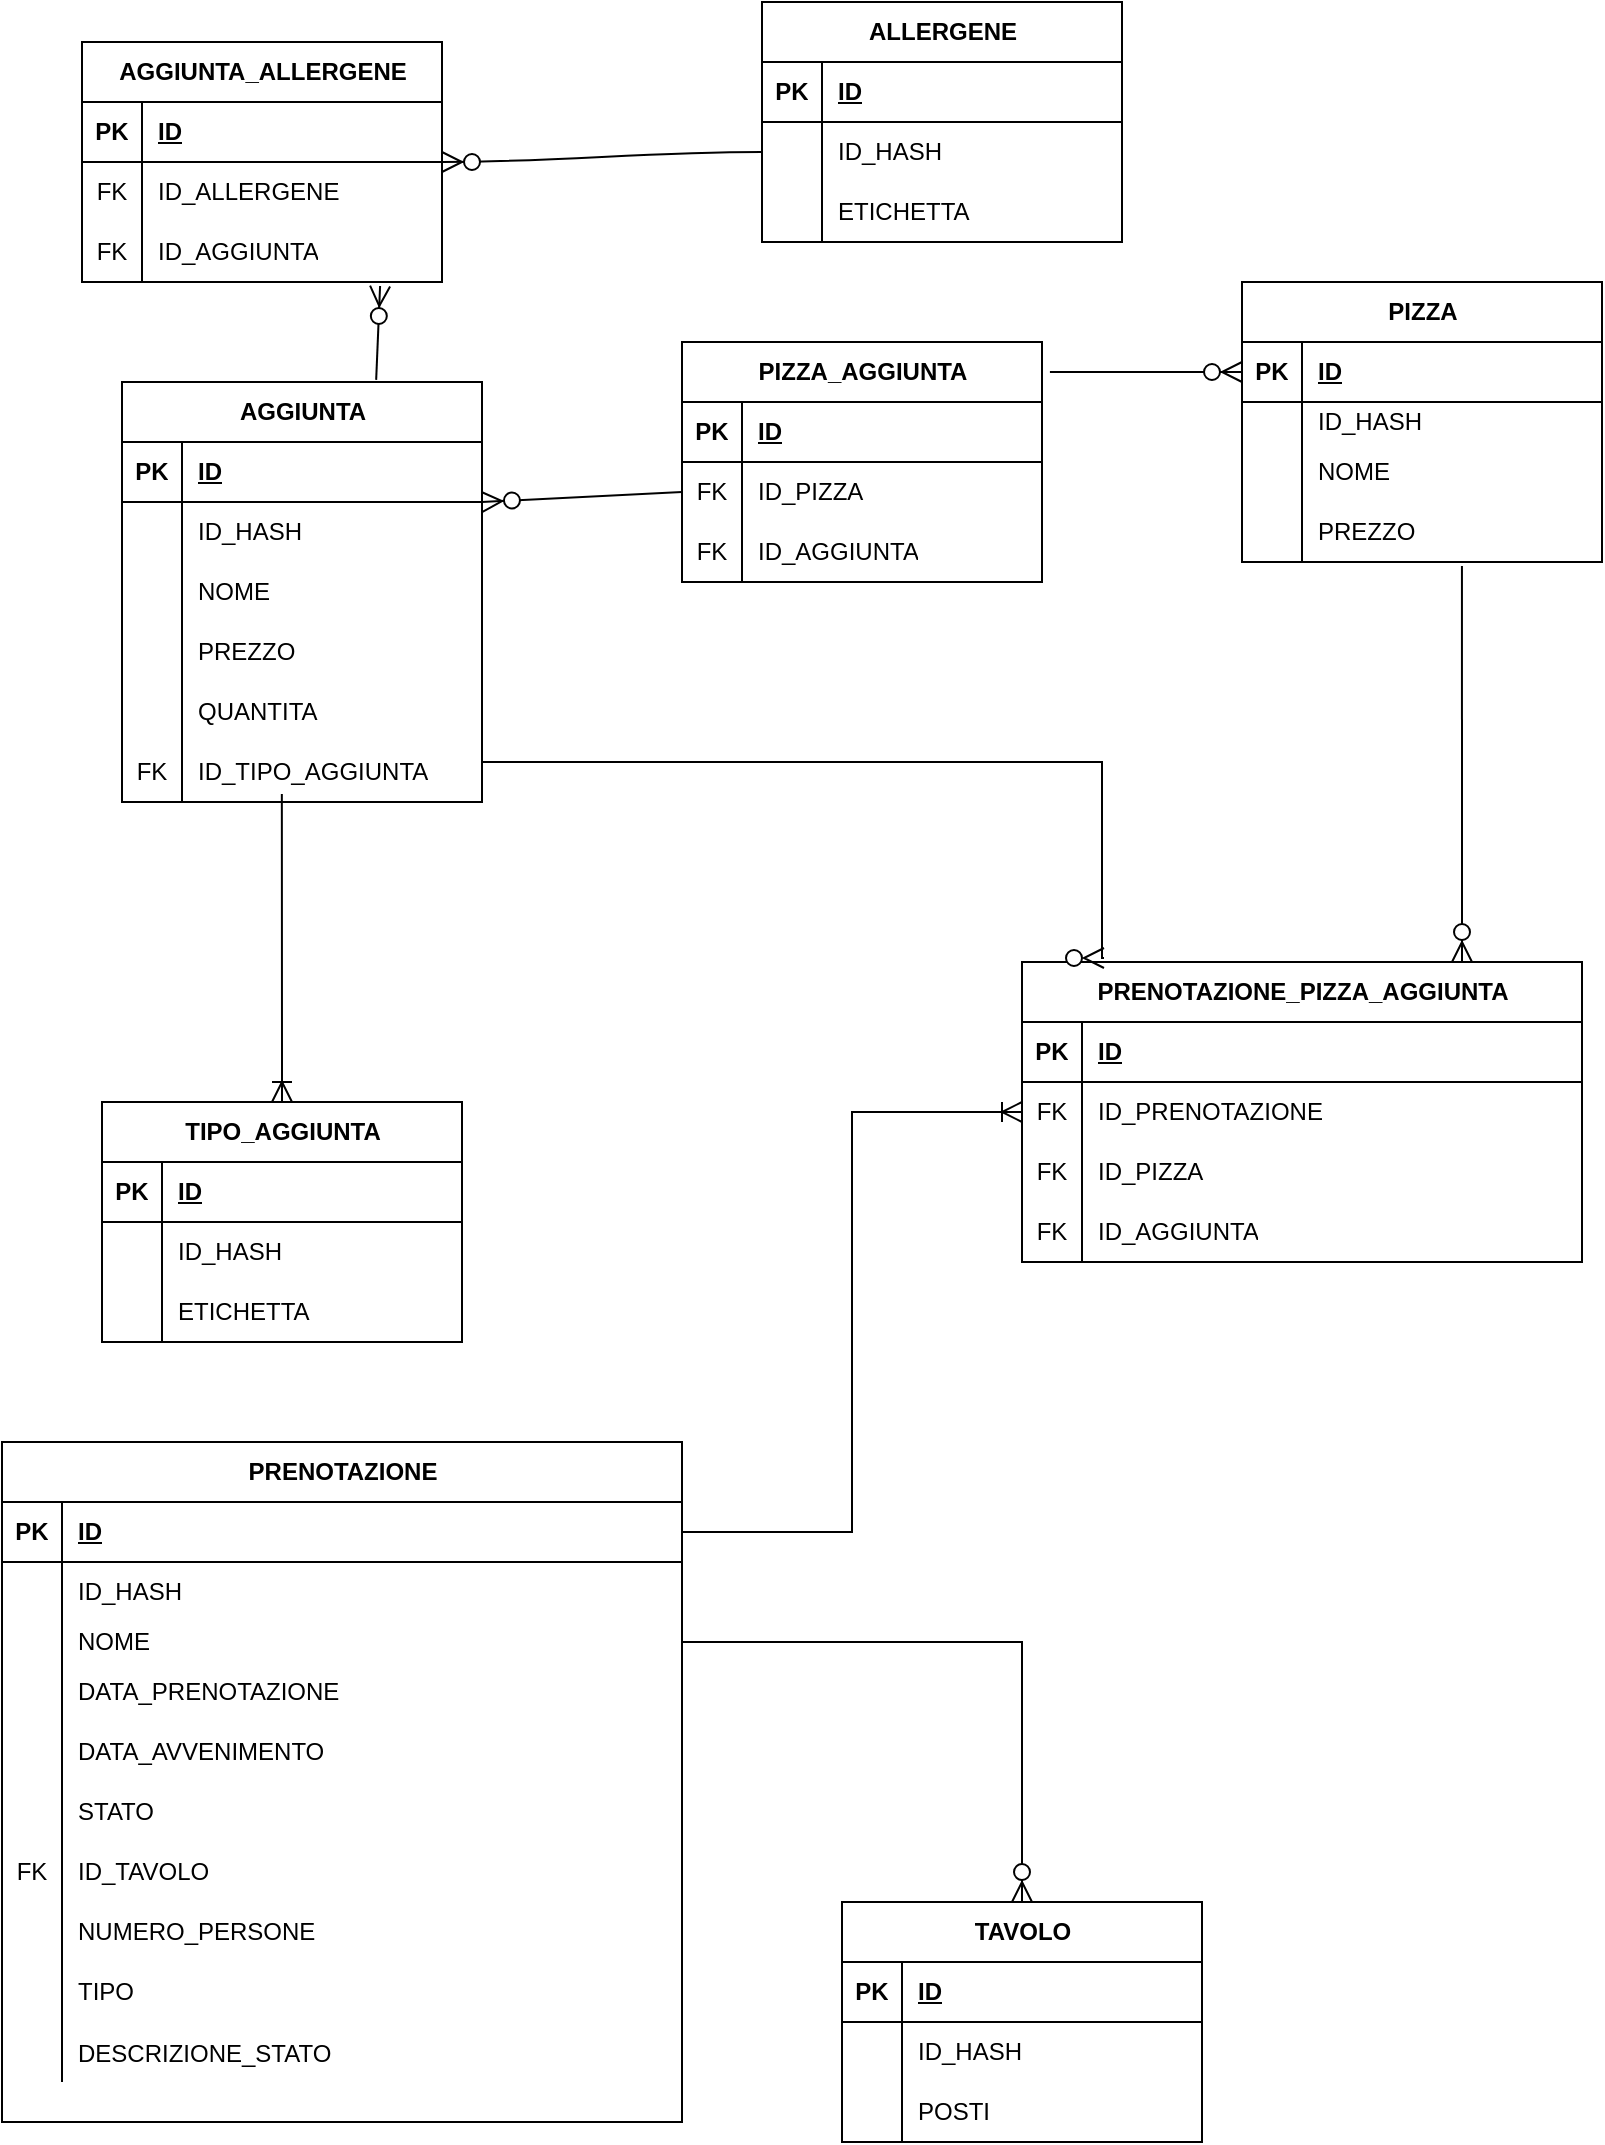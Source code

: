 <mxfile version="24.8.9">
  <diagram name="Pagina-1" id="FSXEmHXMZ9JZwCa65lcI">
    <mxGraphModel dx="1608" dy="840" grid="1" gridSize="10" guides="1" tooltips="1" connect="1" arrows="1" fold="1" page="1" pageScale="1" pageWidth="827" pageHeight="1169" math="0" shadow="0">
      <root>
        <mxCell id="0" />
        <mxCell id="1" parent="0" />
        <mxCell id="aSBSRzEyq3sDeIUxlWTW-115" value="PRENOTAZIONE" style="shape=table;startSize=30;container=1;collapsible=1;childLayout=tableLayout;fixedRows=1;rowLines=0;fontStyle=1;align=center;resizeLast=1;html=1;" vertex="1" parent="1">
          <mxGeometry x="20" y="730" width="340" height="340" as="geometry" />
        </mxCell>
        <mxCell id="aSBSRzEyq3sDeIUxlWTW-116" value="" style="shape=tableRow;horizontal=0;startSize=0;swimlaneHead=0;swimlaneBody=0;fillColor=none;collapsible=0;dropTarget=0;points=[[0,0.5],[1,0.5]];portConstraint=eastwest;top=0;left=0;right=0;bottom=1;" vertex="1" parent="aSBSRzEyq3sDeIUxlWTW-115">
          <mxGeometry y="30" width="340" height="30" as="geometry" />
        </mxCell>
        <mxCell id="aSBSRzEyq3sDeIUxlWTW-117" value="PK" style="shape=partialRectangle;connectable=0;fillColor=none;top=0;left=0;bottom=0;right=0;fontStyle=1;overflow=hidden;whiteSpace=wrap;html=1;" vertex="1" parent="aSBSRzEyq3sDeIUxlWTW-116">
          <mxGeometry width="30" height="30" as="geometry">
            <mxRectangle width="30" height="30" as="alternateBounds" />
          </mxGeometry>
        </mxCell>
        <mxCell id="aSBSRzEyq3sDeIUxlWTW-118" value="ID" style="shape=partialRectangle;connectable=0;fillColor=none;top=0;left=0;bottom=0;right=0;align=left;spacingLeft=6;fontStyle=5;overflow=hidden;whiteSpace=wrap;html=1;" vertex="1" parent="aSBSRzEyq3sDeIUxlWTW-116">
          <mxGeometry x="30" width="310" height="30" as="geometry">
            <mxRectangle width="310" height="30" as="alternateBounds" />
          </mxGeometry>
        </mxCell>
        <mxCell id="aSBSRzEyq3sDeIUxlWTW-119" value="" style="shape=tableRow;horizontal=0;startSize=0;swimlaneHead=0;swimlaneBody=0;fillColor=none;collapsible=0;dropTarget=0;points=[[0,0.5],[1,0.5]];portConstraint=eastwest;top=0;left=0;right=0;bottom=0;" vertex="1" parent="aSBSRzEyq3sDeIUxlWTW-115">
          <mxGeometry y="60" width="340" height="30" as="geometry" />
        </mxCell>
        <mxCell id="aSBSRzEyq3sDeIUxlWTW-120" value="" style="shape=partialRectangle;connectable=0;fillColor=none;top=0;left=0;bottom=0;right=0;editable=1;overflow=hidden;whiteSpace=wrap;html=1;" vertex="1" parent="aSBSRzEyq3sDeIUxlWTW-119">
          <mxGeometry width="30" height="30" as="geometry">
            <mxRectangle width="30" height="30" as="alternateBounds" />
          </mxGeometry>
        </mxCell>
        <mxCell id="aSBSRzEyq3sDeIUxlWTW-121" value="&lt;div&gt;ID_HASH&lt;/div&gt;" style="shape=partialRectangle;connectable=0;fillColor=none;top=0;left=0;bottom=0;right=0;align=left;spacingLeft=6;overflow=hidden;whiteSpace=wrap;html=1;" vertex="1" parent="aSBSRzEyq3sDeIUxlWTW-119">
          <mxGeometry x="30" width="310" height="30" as="geometry">
            <mxRectangle width="310" height="30" as="alternateBounds" />
          </mxGeometry>
        </mxCell>
        <mxCell id="aSBSRzEyq3sDeIUxlWTW-122" value="" style="shape=tableRow;horizontal=0;startSize=0;swimlaneHead=0;swimlaneBody=0;fillColor=none;collapsible=0;dropTarget=0;points=[[0,0.5],[1,0.5]];portConstraint=eastwest;top=0;left=0;right=0;bottom=0;" vertex="1" parent="aSBSRzEyq3sDeIUxlWTW-115">
          <mxGeometry y="90" width="340" height="20" as="geometry" />
        </mxCell>
        <mxCell id="aSBSRzEyq3sDeIUxlWTW-123" value="" style="shape=partialRectangle;connectable=0;fillColor=none;top=0;left=0;bottom=0;right=0;editable=1;overflow=hidden;whiteSpace=wrap;html=1;" vertex="1" parent="aSBSRzEyq3sDeIUxlWTW-122">
          <mxGeometry width="30" height="20" as="geometry">
            <mxRectangle width="30" height="20" as="alternateBounds" />
          </mxGeometry>
        </mxCell>
        <mxCell id="aSBSRzEyq3sDeIUxlWTW-124" value="NOME" style="shape=partialRectangle;connectable=0;fillColor=none;top=0;left=0;bottom=0;right=0;align=left;spacingLeft=6;overflow=hidden;whiteSpace=wrap;html=1;" vertex="1" parent="aSBSRzEyq3sDeIUxlWTW-122">
          <mxGeometry x="30" width="310" height="20" as="geometry">
            <mxRectangle width="310" height="20" as="alternateBounds" />
          </mxGeometry>
        </mxCell>
        <mxCell id="aSBSRzEyq3sDeIUxlWTW-125" value="" style="shape=tableRow;horizontal=0;startSize=0;swimlaneHead=0;swimlaneBody=0;fillColor=none;collapsible=0;dropTarget=0;points=[[0,0.5],[1,0.5]];portConstraint=eastwest;top=0;left=0;right=0;bottom=0;" vertex="1" parent="aSBSRzEyq3sDeIUxlWTW-115">
          <mxGeometry y="110" width="340" height="30" as="geometry" />
        </mxCell>
        <mxCell id="aSBSRzEyq3sDeIUxlWTW-126" value="" style="shape=partialRectangle;connectable=0;fillColor=none;top=0;left=0;bottom=0;right=0;editable=1;overflow=hidden;whiteSpace=wrap;html=1;" vertex="1" parent="aSBSRzEyq3sDeIUxlWTW-125">
          <mxGeometry width="30" height="30" as="geometry">
            <mxRectangle width="30" height="30" as="alternateBounds" />
          </mxGeometry>
        </mxCell>
        <mxCell id="aSBSRzEyq3sDeIUxlWTW-127" value="DATA_PRENOTAZIONE" style="shape=partialRectangle;connectable=0;fillColor=none;top=0;left=0;bottom=0;right=0;align=left;spacingLeft=6;overflow=hidden;whiteSpace=wrap;html=1;" vertex="1" parent="aSBSRzEyq3sDeIUxlWTW-125">
          <mxGeometry x="30" width="310" height="30" as="geometry">
            <mxRectangle width="310" height="30" as="alternateBounds" />
          </mxGeometry>
        </mxCell>
        <mxCell id="aSBSRzEyq3sDeIUxlWTW-128" value="" style="shape=tableRow;horizontal=0;startSize=0;swimlaneHead=0;swimlaneBody=0;fillColor=none;collapsible=0;dropTarget=0;points=[[0,0.5],[1,0.5]];portConstraint=eastwest;top=0;left=0;right=0;bottom=0;" vertex="1" parent="aSBSRzEyq3sDeIUxlWTW-115">
          <mxGeometry y="140" width="340" height="30" as="geometry" />
        </mxCell>
        <mxCell id="aSBSRzEyq3sDeIUxlWTW-129" value="" style="shape=partialRectangle;connectable=0;fillColor=none;top=0;left=0;bottom=0;right=0;editable=1;overflow=hidden;whiteSpace=wrap;html=1;" vertex="1" parent="aSBSRzEyq3sDeIUxlWTW-128">
          <mxGeometry width="30" height="30" as="geometry">
            <mxRectangle width="30" height="30" as="alternateBounds" />
          </mxGeometry>
        </mxCell>
        <mxCell id="aSBSRzEyq3sDeIUxlWTW-130" value="&lt;div&gt;DATA_AVVENIMENTO&lt;/div&gt;" style="shape=partialRectangle;connectable=0;fillColor=none;top=0;left=0;bottom=0;right=0;align=left;spacingLeft=6;overflow=hidden;whiteSpace=wrap;html=1;" vertex="1" parent="aSBSRzEyq3sDeIUxlWTW-128">
          <mxGeometry x="30" width="310" height="30" as="geometry">
            <mxRectangle width="310" height="30" as="alternateBounds" />
          </mxGeometry>
        </mxCell>
        <mxCell id="aSBSRzEyq3sDeIUxlWTW-131" value="" style="shape=tableRow;horizontal=0;startSize=0;swimlaneHead=0;swimlaneBody=0;fillColor=none;collapsible=0;dropTarget=0;points=[[0,0.5],[1,0.5]];portConstraint=eastwest;top=0;left=0;right=0;bottom=0;" vertex="1" parent="aSBSRzEyq3sDeIUxlWTW-115">
          <mxGeometry y="170" width="340" height="30" as="geometry" />
        </mxCell>
        <mxCell id="aSBSRzEyq3sDeIUxlWTW-132" value="" style="shape=partialRectangle;connectable=0;fillColor=none;top=0;left=0;bottom=0;right=0;editable=1;overflow=hidden;whiteSpace=wrap;html=1;" vertex="1" parent="aSBSRzEyq3sDeIUxlWTW-131">
          <mxGeometry width="30" height="30" as="geometry">
            <mxRectangle width="30" height="30" as="alternateBounds" />
          </mxGeometry>
        </mxCell>
        <mxCell id="aSBSRzEyq3sDeIUxlWTW-133" value="&lt;div&gt;STATO&lt;/div&gt;" style="shape=partialRectangle;connectable=0;fillColor=none;top=0;left=0;bottom=0;right=0;align=left;spacingLeft=6;overflow=hidden;whiteSpace=wrap;html=1;" vertex="1" parent="aSBSRzEyq3sDeIUxlWTW-131">
          <mxGeometry x="30" width="310" height="30" as="geometry">
            <mxRectangle width="310" height="30" as="alternateBounds" />
          </mxGeometry>
        </mxCell>
        <mxCell id="aSBSRzEyq3sDeIUxlWTW-134" value="" style="shape=tableRow;horizontal=0;startSize=0;swimlaneHead=0;swimlaneBody=0;fillColor=none;collapsible=0;dropTarget=0;points=[[0,0.5],[1,0.5]];portConstraint=eastwest;top=0;left=0;right=0;bottom=0;" vertex="1" parent="aSBSRzEyq3sDeIUxlWTW-115">
          <mxGeometry y="200" width="340" height="30" as="geometry" />
        </mxCell>
        <mxCell id="aSBSRzEyq3sDeIUxlWTW-135" value="FK" style="shape=partialRectangle;connectable=0;fillColor=none;top=0;left=0;bottom=0;right=0;editable=1;overflow=hidden;whiteSpace=wrap;html=1;" vertex="1" parent="aSBSRzEyq3sDeIUxlWTW-134">
          <mxGeometry width="30" height="30" as="geometry">
            <mxRectangle width="30" height="30" as="alternateBounds" />
          </mxGeometry>
        </mxCell>
        <mxCell id="aSBSRzEyq3sDeIUxlWTW-136" value="ID_TAVOLO" style="shape=partialRectangle;connectable=0;fillColor=none;top=0;left=0;bottom=0;right=0;align=left;spacingLeft=6;overflow=hidden;whiteSpace=wrap;html=1;" vertex="1" parent="aSBSRzEyq3sDeIUxlWTW-134">
          <mxGeometry x="30" width="310" height="30" as="geometry">
            <mxRectangle width="310" height="30" as="alternateBounds" />
          </mxGeometry>
        </mxCell>
        <mxCell id="aSBSRzEyq3sDeIUxlWTW-137" value="" style="shape=tableRow;horizontal=0;startSize=0;swimlaneHead=0;swimlaneBody=0;fillColor=none;collapsible=0;dropTarget=0;points=[[0,0.5],[1,0.5]];portConstraint=eastwest;top=0;left=0;right=0;bottom=0;" vertex="1" parent="aSBSRzEyq3sDeIUxlWTW-115">
          <mxGeometry y="230" width="340" height="30" as="geometry" />
        </mxCell>
        <mxCell id="aSBSRzEyq3sDeIUxlWTW-138" value="" style="shape=partialRectangle;connectable=0;fillColor=none;top=0;left=0;bottom=0;right=0;editable=1;overflow=hidden;whiteSpace=wrap;html=1;" vertex="1" parent="aSBSRzEyq3sDeIUxlWTW-137">
          <mxGeometry width="30" height="30" as="geometry">
            <mxRectangle width="30" height="30" as="alternateBounds" />
          </mxGeometry>
        </mxCell>
        <mxCell id="aSBSRzEyq3sDeIUxlWTW-139" value="NUMERO_PERSONE" style="shape=partialRectangle;connectable=0;fillColor=none;top=0;left=0;bottom=0;right=0;align=left;spacingLeft=6;overflow=hidden;whiteSpace=wrap;html=1;" vertex="1" parent="aSBSRzEyq3sDeIUxlWTW-137">
          <mxGeometry x="30" width="310" height="30" as="geometry">
            <mxRectangle width="310" height="30" as="alternateBounds" />
          </mxGeometry>
        </mxCell>
        <mxCell id="aSBSRzEyq3sDeIUxlWTW-140" value="" style="shape=tableRow;horizontal=0;startSize=0;swimlaneHead=0;swimlaneBody=0;fillColor=none;collapsible=0;dropTarget=0;points=[[0,0.5],[1,0.5]];portConstraint=eastwest;top=0;left=0;right=0;bottom=0;" vertex="1" parent="aSBSRzEyq3sDeIUxlWTW-115">
          <mxGeometry y="260" width="340" height="30" as="geometry" />
        </mxCell>
        <mxCell id="aSBSRzEyq3sDeIUxlWTW-141" value="" style="shape=partialRectangle;connectable=0;fillColor=none;top=0;left=0;bottom=0;right=0;editable=1;overflow=hidden;whiteSpace=wrap;html=1;" vertex="1" parent="aSBSRzEyq3sDeIUxlWTW-140">
          <mxGeometry width="30" height="30" as="geometry">
            <mxRectangle width="30" height="30" as="alternateBounds" />
          </mxGeometry>
        </mxCell>
        <mxCell id="aSBSRzEyq3sDeIUxlWTW-142" value="TIPO" style="shape=partialRectangle;connectable=0;fillColor=none;top=0;left=0;bottom=0;right=0;align=left;spacingLeft=6;overflow=hidden;whiteSpace=wrap;html=1;" vertex="1" parent="aSBSRzEyq3sDeIUxlWTW-140">
          <mxGeometry x="30" width="310" height="30" as="geometry">
            <mxRectangle width="310" height="30" as="alternateBounds" />
          </mxGeometry>
        </mxCell>
        <mxCell id="aSBSRzEyq3sDeIUxlWTW-248" value="" style="shape=tableRow;horizontal=0;startSize=0;swimlaneHead=0;swimlaneBody=0;fillColor=none;collapsible=0;dropTarget=0;points=[[0,0.5],[1,0.5]];portConstraint=eastwest;top=0;left=0;right=0;bottom=0;" vertex="1" parent="aSBSRzEyq3sDeIUxlWTW-115">
          <mxGeometry y="290" width="340" height="30" as="geometry" />
        </mxCell>
        <mxCell id="aSBSRzEyq3sDeIUxlWTW-249" value="" style="shape=partialRectangle;connectable=0;fillColor=none;top=0;left=0;bottom=0;right=0;editable=1;overflow=hidden;" vertex="1" parent="aSBSRzEyq3sDeIUxlWTW-248">
          <mxGeometry width="30" height="30" as="geometry">
            <mxRectangle width="30" height="30" as="alternateBounds" />
          </mxGeometry>
        </mxCell>
        <mxCell id="aSBSRzEyq3sDeIUxlWTW-250" value="DESCRIZIONE_STATO" style="shape=partialRectangle;connectable=0;fillColor=none;top=0;left=0;bottom=0;right=0;align=left;spacingLeft=6;overflow=hidden;" vertex="1" parent="aSBSRzEyq3sDeIUxlWTW-248">
          <mxGeometry x="30" width="310" height="30" as="geometry">
            <mxRectangle width="310" height="30" as="alternateBounds" />
          </mxGeometry>
        </mxCell>
        <mxCell id="aSBSRzEyq3sDeIUxlWTW-143" value="TAVOLO" style="shape=table;startSize=30;container=1;collapsible=1;childLayout=tableLayout;fixedRows=1;rowLines=0;fontStyle=1;align=center;resizeLast=1;html=1;" vertex="1" parent="1">
          <mxGeometry x="440" y="960" width="180" height="120" as="geometry" />
        </mxCell>
        <mxCell id="aSBSRzEyq3sDeIUxlWTW-144" value="" style="shape=tableRow;horizontal=0;startSize=0;swimlaneHead=0;swimlaneBody=0;fillColor=none;collapsible=0;dropTarget=0;points=[[0,0.5],[1,0.5]];portConstraint=eastwest;top=0;left=0;right=0;bottom=1;" vertex="1" parent="aSBSRzEyq3sDeIUxlWTW-143">
          <mxGeometry y="30" width="180" height="30" as="geometry" />
        </mxCell>
        <mxCell id="aSBSRzEyq3sDeIUxlWTW-145" value="PK" style="shape=partialRectangle;connectable=0;fillColor=none;top=0;left=0;bottom=0;right=0;fontStyle=1;overflow=hidden;whiteSpace=wrap;html=1;" vertex="1" parent="aSBSRzEyq3sDeIUxlWTW-144">
          <mxGeometry width="30" height="30" as="geometry">
            <mxRectangle width="30" height="30" as="alternateBounds" />
          </mxGeometry>
        </mxCell>
        <mxCell id="aSBSRzEyq3sDeIUxlWTW-146" value="ID" style="shape=partialRectangle;connectable=0;fillColor=none;top=0;left=0;bottom=0;right=0;align=left;spacingLeft=6;fontStyle=5;overflow=hidden;whiteSpace=wrap;html=1;" vertex="1" parent="aSBSRzEyq3sDeIUxlWTW-144">
          <mxGeometry x="30" width="150" height="30" as="geometry">
            <mxRectangle width="150" height="30" as="alternateBounds" />
          </mxGeometry>
        </mxCell>
        <mxCell id="aSBSRzEyq3sDeIUxlWTW-147" value="" style="shape=tableRow;horizontal=0;startSize=0;swimlaneHead=0;swimlaneBody=0;fillColor=none;collapsible=0;dropTarget=0;points=[[0,0.5],[1,0.5]];portConstraint=eastwest;top=0;left=0;right=0;bottom=0;" vertex="1" parent="aSBSRzEyq3sDeIUxlWTW-143">
          <mxGeometry y="60" width="180" height="30" as="geometry" />
        </mxCell>
        <mxCell id="aSBSRzEyq3sDeIUxlWTW-148" value="" style="shape=partialRectangle;connectable=0;fillColor=none;top=0;left=0;bottom=0;right=0;editable=1;overflow=hidden;whiteSpace=wrap;html=1;" vertex="1" parent="aSBSRzEyq3sDeIUxlWTW-147">
          <mxGeometry width="30" height="30" as="geometry">
            <mxRectangle width="30" height="30" as="alternateBounds" />
          </mxGeometry>
        </mxCell>
        <mxCell id="aSBSRzEyq3sDeIUxlWTW-149" value="ID_HASH" style="shape=partialRectangle;connectable=0;fillColor=none;top=0;left=0;bottom=0;right=0;align=left;spacingLeft=6;overflow=hidden;whiteSpace=wrap;html=1;" vertex="1" parent="aSBSRzEyq3sDeIUxlWTW-147">
          <mxGeometry x="30" width="150" height="30" as="geometry">
            <mxRectangle width="150" height="30" as="alternateBounds" />
          </mxGeometry>
        </mxCell>
        <mxCell id="aSBSRzEyq3sDeIUxlWTW-150" value="" style="shape=tableRow;horizontal=0;startSize=0;swimlaneHead=0;swimlaneBody=0;fillColor=none;collapsible=0;dropTarget=0;points=[[0,0.5],[1,0.5]];portConstraint=eastwest;top=0;left=0;right=0;bottom=0;" vertex="1" parent="aSBSRzEyq3sDeIUxlWTW-143">
          <mxGeometry y="90" width="180" height="30" as="geometry" />
        </mxCell>
        <mxCell id="aSBSRzEyq3sDeIUxlWTW-151" value="" style="shape=partialRectangle;connectable=0;fillColor=none;top=0;left=0;bottom=0;right=0;editable=1;overflow=hidden;whiteSpace=wrap;html=1;" vertex="1" parent="aSBSRzEyq3sDeIUxlWTW-150">
          <mxGeometry width="30" height="30" as="geometry">
            <mxRectangle width="30" height="30" as="alternateBounds" />
          </mxGeometry>
        </mxCell>
        <mxCell id="aSBSRzEyq3sDeIUxlWTW-152" value="POSTI" style="shape=partialRectangle;connectable=0;fillColor=none;top=0;left=0;bottom=0;right=0;align=left;spacingLeft=6;overflow=hidden;whiteSpace=wrap;html=1;" vertex="1" parent="aSBSRzEyq3sDeIUxlWTW-150">
          <mxGeometry x="30" width="150" height="30" as="geometry">
            <mxRectangle width="150" height="30" as="alternateBounds" />
          </mxGeometry>
        </mxCell>
        <mxCell id="aSBSRzEyq3sDeIUxlWTW-153" value="AGGIUNTA" style="shape=table;startSize=30;container=1;collapsible=1;childLayout=tableLayout;fixedRows=1;rowLines=0;fontStyle=1;align=center;resizeLast=1;html=1;" vertex="1" parent="1">
          <mxGeometry x="80" y="200" width="180" height="210" as="geometry" />
        </mxCell>
        <mxCell id="aSBSRzEyq3sDeIUxlWTW-154" value="" style="shape=tableRow;horizontal=0;startSize=0;swimlaneHead=0;swimlaneBody=0;fillColor=none;collapsible=0;dropTarget=0;points=[[0,0.5],[1,0.5]];portConstraint=eastwest;top=0;left=0;right=0;bottom=1;" vertex="1" parent="aSBSRzEyq3sDeIUxlWTW-153">
          <mxGeometry y="30" width="180" height="30" as="geometry" />
        </mxCell>
        <mxCell id="aSBSRzEyq3sDeIUxlWTW-155" value="PK" style="shape=partialRectangle;connectable=0;fillColor=none;top=0;left=0;bottom=0;right=0;fontStyle=1;overflow=hidden;whiteSpace=wrap;html=1;" vertex="1" parent="aSBSRzEyq3sDeIUxlWTW-154">
          <mxGeometry width="30" height="30" as="geometry">
            <mxRectangle width="30" height="30" as="alternateBounds" />
          </mxGeometry>
        </mxCell>
        <mxCell id="aSBSRzEyq3sDeIUxlWTW-156" value="ID" style="shape=partialRectangle;connectable=0;fillColor=none;top=0;left=0;bottom=0;right=0;align=left;spacingLeft=6;fontStyle=5;overflow=hidden;whiteSpace=wrap;html=1;" vertex="1" parent="aSBSRzEyq3sDeIUxlWTW-154">
          <mxGeometry x="30" width="150" height="30" as="geometry">
            <mxRectangle width="150" height="30" as="alternateBounds" />
          </mxGeometry>
        </mxCell>
        <mxCell id="aSBSRzEyq3sDeIUxlWTW-157" value="" style="shape=tableRow;horizontal=0;startSize=0;swimlaneHead=0;swimlaneBody=0;fillColor=none;collapsible=0;dropTarget=0;points=[[0,0.5],[1,0.5]];portConstraint=eastwest;top=0;left=0;right=0;bottom=0;" vertex="1" parent="aSBSRzEyq3sDeIUxlWTW-153">
          <mxGeometry y="60" width="180" height="30" as="geometry" />
        </mxCell>
        <mxCell id="aSBSRzEyq3sDeIUxlWTW-158" value="" style="shape=partialRectangle;connectable=0;fillColor=none;top=0;left=0;bottom=0;right=0;editable=1;overflow=hidden;whiteSpace=wrap;html=1;" vertex="1" parent="aSBSRzEyq3sDeIUxlWTW-157">
          <mxGeometry width="30" height="30" as="geometry">
            <mxRectangle width="30" height="30" as="alternateBounds" />
          </mxGeometry>
        </mxCell>
        <mxCell id="aSBSRzEyq3sDeIUxlWTW-159" value="ID_HASH" style="shape=partialRectangle;connectable=0;fillColor=none;top=0;left=0;bottom=0;right=0;align=left;spacingLeft=6;overflow=hidden;whiteSpace=wrap;html=1;" vertex="1" parent="aSBSRzEyq3sDeIUxlWTW-157">
          <mxGeometry x="30" width="150" height="30" as="geometry">
            <mxRectangle width="150" height="30" as="alternateBounds" />
          </mxGeometry>
        </mxCell>
        <mxCell id="aSBSRzEyq3sDeIUxlWTW-160" value="" style="shape=tableRow;horizontal=0;startSize=0;swimlaneHead=0;swimlaneBody=0;fillColor=none;collapsible=0;dropTarget=0;points=[[0,0.5],[1,0.5]];portConstraint=eastwest;top=0;left=0;right=0;bottom=0;" vertex="1" parent="aSBSRzEyq3sDeIUxlWTW-153">
          <mxGeometry y="90" width="180" height="30" as="geometry" />
        </mxCell>
        <mxCell id="aSBSRzEyq3sDeIUxlWTW-161" value="" style="shape=partialRectangle;connectable=0;fillColor=none;top=0;left=0;bottom=0;right=0;editable=1;overflow=hidden;whiteSpace=wrap;html=1;" vertex="1" parent="aSBSRzEyq3sDeIUxlWTW-160">
          <mxGeometry width="30" height="30" as="geometry">
            <mxRectangle width="30" height="30" as="alternateBounds" />
          </mxGeometry>
        </mxCell>
        <mxCell id="aSBSRzEyq3sDeIUxlWTW-162" value="NOME" style="shape=partialRectangle;connectable=0;fillColor=none;top=0;left=0;bottom=0;right=0;align=left;spacingLeft=6;overflow=hidden;whiteSpace=wrap;html=1;" vertex="1" parent="aSBSRzEyq3sDeIUxlWTW-160">
          <mxGeometry x="30" width="150" height="30" as="geometry">
            <mxRectangle width="150" height="30" as="alternateBounds" />
          </mxGeometry>
        </mxCell>
        <mxCell id="aSBSRzEyq3sDeIUxlWTW-163" value="" style="shape=tableRow;horizontal=0;startSize=0;swimlaneHead=0;swimlaneBody=0;fillColor=none;collapsible=0;dropTarget=0;points=[[0,0.5],[1,0.5]];portConstraint=eastwest;top=0;left=0;right=0;bottom=0;" vertex="1" parent="aSBSRzEyq3sDeIUxlWTW-153">
          <mxGeometry y="120" width="180" height="30" as="geometry" />
        </mxCell>
        <mxCell id="aSBSRzEyq3sDeIUxlWTW-164" value="" style="shape=partialRectangle;connectable=0;fillColor=none;top=0;left=0;bottom=0;right=0;editable=1;overflow=hidden;whiteSpace=wrap;html=1;" vertex="1" parent="aSBSRzEyq3sDeIUxlWTW-163">
          <mxGeometry width="30" height="30" as="geometry">
            <mxRectangle width="30" height="30" as="alternateBounds" />
          </mxGeometry>
        </mxCell>
        <mxCell id="aSBSRzEyq3sDeIUxlWTW-165" value="PREZZO" style="shape=partialRectangle;connectable=0;fillColor=none;top=0;left=0;bottom=0;right=0;align=left;spacingLeft=6;overflow=hidden;whiteSpace=wrap;html=1;" vertex="1" parent="aSBSRzEyq3sDeIUxlWTW-163">
          <mxGeometry x="30" width="150" height="30" as="geometry">
            <mxRectangle width="150" height="30" as="alternateBounds" />
          </mxGeometry>
        </mxCell>
        <mxCell id="aSBSRzEyq3sDeIUxlWTW-166" value="" style="shape=tableRow;horizontal=0;startSize=0;swimlaneHead=0;swimlaneBody=0;fillColor=none;collapsible=0;dropTarget=0;points=[[0,0.5],[1,0.5]];portConstraint=eastwest;top=0;left=0;right=0;bottom=0;" vertex="1" parent="aSBSRzEyq3sDeIUxlWTW-153">
          <mxGeometry y="150" width="180" height="30" as="geometry" />
        </mxCell>
        <mxCell id="aSBSRzEyq3sDeIUxlWTW-167" value="" style="shape=partialRectangle;connectable=0;fillColor=none;top=0;left=0;bottom=0;right=0;editable=1;overflow=hidden;whiteSpace=wrap;html=1;" vertex="1" parent="aSBSRzEyq3sDeIUxlWTW-166">
          <mxGeometry width="30" height="30" as="geometry">
            <mxRectangle width="30" height="30" as="alternateBounds" />
          </mxGeometry>
        </mxCell>
        <mxCell id="aSBSRzEyq3sDeIUxlWTW-168" value="QUANTITA" style="shape=partialRectangle;connectable=0;fillColor=none;top=0;left=0;bottom=0;right=0;align=left;spacingLeft=6;overflow=hidden;whiteSpace=wrap;html=1;" vertex="1" parent="aSBSRzEyq3sDeIUxlWTW-166">
          <mxGeometry x="30" width="150" height="30" as="geometry">
            <mxRectangle width="150" height="30" as="alternateBounds" />
          </mxGeometry>
        </mxCell>
        <mxCell id="aSBSRzEyq3sDeIUxlWTW-169" value="" style="shape=tableRow;horizontal=0;startSize=0;swimlaneHead=0;swimlaneBody=0;fillColor=none;collapsible=0;dropTarget=0;points=[[0,0.5],[1,0.5]];portConstraint=eastwest;top=0;left=0;right=0;bottom=0;" vertex="1" parent="aSBSRzEyq3sDeIUxlWTW-153">
          <mxGeometry y="180" width="180" height="30" as="geometry" />
        </mxCell>
        <mxCell id="aSBSRzEyq3sDeIUxlWTW-170" value="FK" style="shape=partialRectangle;connectable=0;fillColor=none;top=0;left=0;bottom=0;right=0;editable=1;overflow=hidden;whiteSpace=wrap;html=1;" vertex="1" parent="aSBSRzEyq3sDeIUxlWTW-169">
          <mxGeometry width="30" height="30" as="geometry">
            <mxRectangle width="30" height="30" as="alternateBounds" />
          </mxGeometry>
        </mxCell>
        <mxCell id="aSBSRzEyq3sDeIUxlWTW-171" value="ID_TIPO_AGGIUNTA" style="shape=partialRectangle;connectable=0;fillColor=none;top=0;left=0;bottom=0;right=0;align=left;spacingLeft=6;overflow=hidden;whiteSpace=wrap;html=1;" vertex="1" parent="aSBSRzEyq3sDeIUxlWTW-169">
          <mxGeometry x="30" width="150" height="30" as="geometry">
            <mxRectangle width="150" height="30" as="alternateBounds" />
          </mxGeometry>
        </mxCell>
        <mxCell id="aSBSRzEyq3sDeIUxlWTW-172" value="TIPO_AGGIUNTA" style="shape=table;startSize=30;container=1;collapsible=1;childLayout=tableLayout;fixedRows=1;rowLines=0;fontStyle=1;align=center;resizeLast=1;html=1;" vertex="1" parent="1">
          <mxGeometry x="70" y="560" width="180" height="120" as="geometry" />
        </mxCell>
        <mxCell id="aSBSRzEyq3sDeIUxlWTW-173" value="" style="shape=tableRow;horizontal=0;startSize=0;swimlaneHead=0;swimlaneBody=0;fillColor=none;collapsible=0;dropTarget=0;points=[[0,0.5],[1,0.5]];portConstraint=eastwest;top=0;left=0;right=0;bottom=1;" vertex="1" parent="aSBSRzEyq3sDeIUxlWTW-172">
          <mxGeometry y="30" width="180" height="30" as="geometry" />
        </mxCell>
        <mxCell id="aSBSRzEyq3sDeIUxlWTW-174" value="PK" style="shape=partialRectangle;connectable=0;fillColor=none;top=0;left=0;bottom=0;right=0;fontStyle=1;overflow=hidden;whiteSpace=wrap;html=1;" vertex="1" parent="aSBSRzEyq3sDeIUxlWTW-173">
          <mxGeometry width="30" height="30" as="geometry">
            <mxRectangle width="30" height="30" as="alternateBounds" />
          </mxGeometry>
        </mxCell>
        <mxCell id="aSBSRzEyq3sDeIUxlWTW-175" value="ID" style="shape=partialRectangle;connectable=0;fillColor=none;top=0;left=0;bottom=0;right=0;align=left;spacingLeft=6;fontStyle=5;overflow=hidden;whiteSpace=wrap;html=1;" vertex="1" parent="aSBSRzEyq3sDeIUxlWTW-173">
          <mxGeometry x="30" width="150" height="30" as="geometry">
            <mxRectangle width="150" height="30" as="alternateBounds" />
          </mxGeometry>
        </mxCell>
        <mxCell id="aSBSRzEyq3sDeIUxlWTW-176" value="" style="shape=tableRow;horizontal=0;startSize=0;swimlaneHead=0;swimlaneBody=0;fillColor=none;collapsible=0;dropTarget=0;points=[[0,0.5],[1,0.5]];portConstraint=eastwest;top=0;left=0;right=0;bottom=0;" vertex="1" parent="aSBSRzEyq3sDeIUxlWTW-172">
          <mxGeometry y="60" width="180" height="30" as="geometry" />
        </mxCell>
        <mxCell id="aSBSRzEyq3sDeIUxlWTW-177" value="" style="shape=partialRectangle;connectable=0;fillColor=none;top=0;left=0;bottom=0;right=0;editable=1;overflow=hidden;whiteSpace=wrap;html=1;" vertex="1" parent="aSBSRzEyq3sDeIUxlWTW-176">
          <mxGeometry width="30" height="30" as="geometry">
            <mxRectangle width="30" height="30" as="alternateBounds" />
          </mxGeometry>
        </mxCell>
        <mxCell id="aSBSRzEyq3sDeIUxlWTW-178" value="ID_HASH" style="shape=partialRectangle;connectable=0;fillColor=none;top=0;left=0;bottom=0;right=0;align=left;spacingLeft=6;overflow=hidden;whiteSpace=wrap;html=1;" vertex="1" parent="aSBSRzEyq3sDeIUxlWTW-176">
          <mxGeometry x="30" width="150" height="30" as="geometry">
            <mxRectangle width="150" height="30" as="alternateBounds" />
          </mxGeometry>
        </mxCell>
        <mxCell id="aSBSRzEyq3sDeIUxlWTW-179" value="" style="shape=tableRow;horizontal=0;startSize=0;swimlaneHead=0;swimlaneBody=0;fillColor=none;collapsible=0;dropTarget=0;points=[[0,0.5],[1,0.5]];portConstraint=eastwest;top=0;left=0;right=0;bottom=0;" vertex="1" parent="aSBSRzEyq3sDeIUxlWTW-172">
          <mxGeometry y="90" width="180" height="30" as="geometry" />
        </mxCell>
        <mxCell id="aSBSRzEyq3sDeIUxlWTW-180" value="" style="shape=partialRectangle;connectable=0;fillColor=none;top=0;left=0;bottom=0;right=0;editable=1;overflow=hidden;whiteSpace=wrap;html=1;" vertex="1" parent="aSBSRzEyq3sDeIUxlWTW-179">
          <mxGeometry width="30" height="30" as="geometry">
            <mxRectangle width="30" height="30" as="alternateBounds" />
          </mxGeometry>
        </mxCell>
        <mxCell id="aSBSRzEyq3sDeIUxlWTW-181" value="ETICHETTA" style="shape=partialRectangle;connectable=0;fillColor=none;top=0;left=0;bottom=0;right=0;align=left;spacingLeft=6;overflow=hidden;whiteSpace=wrap;html=1;" vertex="1" parent="aSBSRzEyq3sDeIUxlWTW-179">
          <mxGeometry x="30" width="150" height="30" as="geometry">
            <mxRectangle width="150" height="30" as="alternateBounds" />
          </mxGeometry>
        </mxCell>
        <mxCell id="aSBSRzEyq3sDeIUxlWTW-182" value="PIZZA" style="shape=table;startSize=30;container=1;collapsible=1;childLayout=tableLayout;fixedRows=1;rowLines=0;fontStyle=1;align=center;resizeLast=1;html=1;" vertex="1" parent="1">
          <mxGeometry x="640" y="150" width="180" height="140" as="geometry" />
        </mxCell>
        <mxCell id="aSBSRzEyq3sDeIUxlWTW-183" value="" style="shape=tableRow;horizontal=0;startSize=0;swimlaneHead=0;swimlaneBody=0;fillColor=none;collapsible=0;dropTarget=0;points=[[0,0.5],[1,0.5]];portConstraint=eastwest;top=0;left=0;right=0;bottom=1;" vertex="1" parent="aSBSRzEyq3sDeIUxlWTW-182">
          <mxGeometry y="30" width="180" height="30" as="geometry" />
        </mxCell>
        <mxCell id="aSBSRzEyq3sDeIUxlWTW-184" value="PK" style="shape=partialRectangle;connectable=0;fillColor=none;top=0;left=0;bottom=0;right=0;fontStyle=1;overflow=hidden;whiteSpace=wrap;html=1;" vertex="1" parent="aSBSRzEyq3sDeIUxlWTW-183">
          <mxGeometry width="30" height="30" as="geometry">
            <mxRectangle width="30" height="30" as="alternateBounds" />
          </mxGeometry>
        </mxCell>
        <mxCell id="aSBSRzEyq3sDeIUxlWTW-185" value="ID" style="shape=partialRectangle;connectable=0;fillColor=none;top=0;left=0;bottom=0;right=0;align=left;spacingLeft=6;fontStyle=5;overflow=hidden;whiteSpace=wrap;html=1;" vertex="1" parent="aSBSRzEyq3sDeIUxlWTW-183">
          <mxGeometry x="30" width="150" height="30" as="geometry">
            <mxRectangle width="150" height="30" as="alternateBounds" />
          </mxGeometry>
        </mxCell>
        <mxCell id="aSBSRzEyq3sDeIUxlWTW-186" value="" style="shape=tableRow;horizontal=0;startSize=0;swimlaneHead=0;swimlaneBody=0;fillColor=none;collapsible=0;dropTarget=0;points=[[0,0.5],[1,0.5]];portConstraint=eastwest;top=0;left=0;right=0;bottom=0;" vertex="1" parent="aSBSRzEyq3sDeIUxlWTW-182">
          <mxGeometry y="60" width="180" height="20" as="geometry" />
        </mxCell>
        <mxCell id="aSBSRzEyq3sDeIUxlWTW-187" value="" style="shape=partialRectangle;connectable=0;fillColor=none;top=0;left=0;bottom=0;right=0;editable=1;overflow=hidden;whiteSpace=wrap;html=1;" vertex="1" parent="aSBSRzEyq3sDeIUxlWTW-186">
          <mxGeometry width="30" height="20" as="geometry">
            <mxRectangle width="30" height="20" as="alternateBounds" />
          </mxGeometry>
        </mxCell>
        <mxCell id="aSBSRzEyq3sDeIUxlWTW-188" value="&lt;div&gt;ID_HASH&lt;/div&gt;" style="shape=partialRectangle;connectable=0;fillColor=none;top=0;left=0;bottom=0;right=0;align=left;spacingLeft=6;overflow=hidden;whiteSpace=wrap;html=1;" vertex="1" parent="aSBSRzEyq3sDeIUxlWTW-186">
          <mxGeometry x="30" width="150" height="20" as="geometry">
            <mxRectangle width="150" height="20" as="alternateBounds" />
          </mxGeometry>
        </mxCell>
        <mxCell id="aSBSRzEyq3sDeIUxlWTW-189" value="" style="shape=tableRow;horizontal=0;startSize=0;swimlaneHead=0;swimlaneBody=0;fillColor=none;collapsible=0;dropTarget=0;points=[[0,0.5],[1,0.5]];portConstraint=eastwest;top=0;left=0;right=0;bottom=0;" vertex="1" parent="aSBSRzEyq3sDeIUxlWTW-182">
          <mxGeometry y="80" width="180" height="30" as="geometry" />
        </mxCell>
        <mxCell id="aSBSRzEyq3sDeIUxlWTW-190" value="" style="shape=partialRectangle;connectable=0;fillColor=none;top=0;left=0;bottom=0;right=0;editable=1;overflow=hidden;whiteSpace=wrap;html=1;" vertex="1" parent="aSBSRzEyq3sDeIUxlWTW-189">
          <mxGeometry width="30" height="30" as="geometry">
            <mxRectangle width="30" height="30" as="alternateBounds" />
          </mxGeometry>
        </mxCell>
        <mxCell id="aSBSRzEyq3sDeIUxlWTW-191" value="NOME" style="shape=partialRectangle;connectable=0;fillColor=none;top=0;left=0;bottom=0;right=0;align=left;spacingLeft=6;overflow=hidden;whiteSpace=wrap;html=1;" vertex="1" parent="aSBSRzEyq3sDeIUxlWTW-189">
          <mxGeometry x="30" width="150" height="30" as="geometry">
            <mxRectangle width="150" height="30" as="alternateBounds" />
          </mxGeometry>
        </mxCell>
        <mxCell id="aSBSRzEyq3sDeIUxlWTW-192" value="" style="shape=tableRow;horizontal=0;startSize=0;swimlaneHead=0;swimlaneBody=0;fillColor=none;collapsible=0;dropTarget=0;points=[[0,0.5],[1,0.5]];portConstraint=eastwest;top=0;left=0;right=0;bottom=0;" vertex="1" parent="aSBSRzEyq3sDeIUxlWTW-182">
          <mxGeometry y="110" width="180" height="30" as="geometry" />
        </mxCell>
        <mxCell id="aSBSRzEyq3sDeIUxlWTW-193" value="" style="shape=partialRectangle;connectable=0;fillColor=none;top=0;left=0;bottom=0;right=0;editable=1;overflow=hidden;whiteSpace=wrap;html=1;" vertex="1" parent="aSBSRzEyq3sDeIUxlWTW-192">
          <mxGeometry width="30" height="30" as="geometry">
            <mxRectangle width="30" height="30" as="alternateBounds" />
          </mxGeometry>
        </mxCell>
        <mxCell id="aSBSRzEyq3sDeIUxlWTW-194" value="PREZZO" style="shape=partialRectangle;connectable=0;fillColor=none;top=0;left=0;bottom=0;right=0;align=left;spacingLeft=6;overflow=hidden;whiteSpace=wrap;html=1;" vertex="1" parent="aSBSRzEyq3sDeIUxlWTW-192">
          <mxGeometry x="30" width="150" height="30" as="geometry">
            <mxRectangle width="150" height="30" as="alternateBounds" />
          </mxGeometry>
        </mxCell>
        <mxCell id="aSBSRzEyq3sDeIUxlWTW-195" value="" style="fontSize=12;html=1;endArrow=ERzeroToMany;endFill=1;rounded=0;startSize=8;endSize=8;entryX=0.5;entryY=0;entryDx=0;entryDy=0;exitX=1;exitY=0.5;exitDx=0;exitDy=0;edgeStyle=orthogonalEdgeStyle;" edge="1" parent="1" source="aSBSRzEyq3sDeIUxlWTW-122" target="aSBSRzEyq3sDeIUxlWTW-143">
          <mxGeometry width="100" height="100" relative="1" as="geometry">
            <mxPoint x="530" y="860" as="sourcePoint" />
            <mxPoint x="460" y="730" as="targetPoint" />
          </mxGeometry>
        </mxCell>
        <mxCell id="aSBSRzEyq3sDeIUxlWTW-196" value="ALLERGENE" style="shape=table;startSize=30;container=1;collapsible=1;childLayout=tableLayout;fixedRows=1;rowLines=0;fontStyle=1;align=center;resizeLast=1;html=1;" vertex="1" parent="1">
          <mxGeometry x="400" y="10" width="180" height="120" as="geometry" />
        </mxCell>
        <mxCell id="aSBSRzEyq3sDeIUxlWTW-197" value="" style="shape=tableRow;horizontal=0;startSize=0;swimlaneHead=0;swimlaneBody=0;fillColor=none;collapsible=0;dropTarget=0;points=[[0,0.5],[1,0.5]];portConstraint=eastwest;top=0;left=0;right=0;bottom=1;" vertex="1" parent="aSBSRzEyq3sDeIUxlWTW-196">
          <mxGeometry y="30" width="180" height="30" as="geometry" />
        </mxCell>
        <mxCell id="aSBSRzEyq3sDeIUxlWTW-198" value="PK" style="shape=partialRectangle;connectable=0;fillColor=none;top=0;left=0;bottom=0;right=0;fontStyle=1;overflow=hidden;whiteSpace=wrap;html=1;" vertex="1" parent="aSBSRzEyq3sDeIUxlWTW-197">
          <mxGeometry width="30" height="30" as="geometry">
            <mxRectangle width="30" height="30" as="alternateBounds" />
          </mxGeometry>
        </mxCell>
        <mxCell id="aSBSRzEyq3sDeIUxlWTW-199" value="ID" style="shape=partialRectangle;connectable=0;fillColor=none;top=0;left=0;bottom=0;right=0;align=left;spacingLeft=6;fontStyle=5;overflow=hidden;whiteSpace=wrap;html=1;" vertex="1" parent="aSBSRzEyq3sDeIUxlWTW-197">
          <mxGeometry x="30" width="150" height="30" as="geometry">
            <mxRectangle width="150" height="30" as="alternateBounds" />
          </mxGeometry>
        </mxCell>
        <mxCell id="aSBSRzEyq3sDeIUxlWTW-200" value="" style="shape=tableRow;horizontal=0;startSize=0;swimlaneHead=0;swimlaneBody=0;fillColor=none;collapsible=0;dropTarget=0;points=[[0,0.5],[1,0.5]];portConstraint=eastwest;top=0;left=0;right=0;bottom=0;" vertex="1" parent="aSBSRzEyq3sDeIUxlWTW-196">
          <mxGeometry y="60" width="180" height="30" as="geometry" />
        </mxCell>
        <mxCell id="aSBSRzEyq3sDeIUxlWTW-201" value="" style="shape=partialRectangle;connectable=0;fillColor=none;top=0;left=0;bottom=0;right=0;editable=1;overflow=hidden;whiteSpace=wrap;html=1;" vertex="1" parent="aSBSRzEyq3sDeIUxlWTW-200">
          <mxGeometry width="30" height="30" as="geometry">
            <mxRectangle width="30" height="30" as="alternateBounds" />
          </mxGeometry>
        </mxCell>
        <mxCell id="aSBSRzEyq3sDeIUxlWTW-202" value="ID_HASH" style="shape=partialRectangle;connectable=0;fillColor=none;top=0;left=0;bottom=0;right=0;align=left;spacingLeft=6;overflow=hidden;whiteSpace=wrap;html=1;" vertex="1" parent="aSBSRzEyq3sDeIUxlWTW-200">
          <mxGeometry x="30" width="150" height="30" as="geometry">
            <mxRectangle width="150" height="30" as="alternateBounds" />
          </mxGeometry>
        </mxCell>
        <mxCell id="aSBSRzEyq3sDeIUxlWTW-203" value="" style="shape=tableRow;horizontal=0;startSize=0;swimlaneHead=0;swimlaneBody=0;fillColor=none;collapsible=0;dropTarget=0;points=[[0,0.5],[1,0.5]];portConstraint=eastwest;top=0;left=0;right=0;bottom=0;" vertex="1" parent="aSBSRzEyq3sDeIUxlWTW-196">
          <mxGeometry y="90" width="180" height="30" as="geometry" />
        </mxCell>
        <mxCell id="aSBSRzEyq3sDeIUxlWTW-204" value="" style="shape=partialRectangle;connectable=0;fillColor=none;top=0;left=0;bottom=0;right=0;editable=1;overflow=hidden;whiteSpace=wrap;html=1;" vertex="1" parent="aSBSRzEyq3sDeIUxlWTW-203">
          <mxGeometry width="30" height="30" as="geometry">
            <mxRectangle width="30" height="30" as="alternateBounds" />
          </mxGeometry>
        </mxCell>
        <mxCell id="aSBSRzEyq3sDeIUxlWTW-205" value="ETICHETTA" style="shape=partialRectangle;connectable=0;fillColor=none;top=0;left=0;bottom=0;right=0;align=left;spacingLeft=6;overflow=hidden;whiteSpace=wrap;html=1;" vertex="1" parent="aSBSRzEyq3sDeIUxlWTW-203">
          <mxGeometry x="30" width="150" height="30" as="geometry">
            <mxRectangle width="150" height="30" as="alternateBounds" />
          </mxGeometry>
        </mxCell>
        <mxCell id="aSBSRzEyq3sDeIUxlWTW-206" value="PRENOTAZIONE_PIZZA_AGGIUNTA" style="shape=table;startSize=30;container=1;collapsible=1;childLayout=tableLayout;fixedRows=1;rowLines=0;fontStyle=1;align=center;resizeLast=1;html=1;" vertex="1" parent="1">
          <mxGeometry x="530" y="490" width="280" height="150" as="geometry" />
        </mxCell>
        <mxCell id="aSBSRzEyq3sDeIUxlWTW-207" value="" style="shape=tableRow;horizontal=0;startSize=0;swimlaneHead=0;swimlaneBody=0;fillColor=none;collapsible=0;dropTarget=0;points=[[0,0.5],[1,0.5]];portConstraint=eastwest;top=0;left=0;right=0;bottom=1;" vertex="1" parent="aSBSRzEyq3sDeIUxlWTW-206">
          <mxGeometry y="30" width="280" height="30" as="geometry" />
        </mxCell>
        <mxCell id="aSBSRzEyq3sDeIUxlWTW-208" value="PK" style="shape=partialRectangle;connectable=0;fillColor=none;top=0;left=0;bottom=0;right=0;fontStyle=1;overflow=hidden;whiteSpace=wrap;html=1;" vertex="1" parent="aSBSRzEyq3sDeIUxlWTW-207">
          <mxGeometry width="30" height="30" as="geometry">
            <mxRectangle width="30" height="30" as="alternateBounds" />
          </mxGeometry>
        </mxCell>
        <mxCell id="aSBSRzEyq3sDeIUxlWTW-209" value="ID" style="shape=partialRectangle;connectable=0;fillColor=none;top=0;left=0;bottom=0;right=0;align=left;spacingLeft=6;fontStyle=5;overflow=hidden;whiteSpace=wrap;html=1;" vertex="1" parent="aSBSRzEyq3sDeIUxlWTW-207">
          <mxGeometry x="30" width="250" height="30" as="geometry">
            <mxRectangle width="250" height="30" as="alternateBounds" />
          </mxGeometry>
        </mxCell>
        <mxCell id="aSBSRzEyq3sDeIUxlWTW-210" value="" style="shape=tableRow;horizontal=0;startSize=0;swimlaneHead=0;swimlaneBody=0;fillColor=none;collapsible=0;dropTarget=0;points=[[0,0.5],[1,0.5]];portConstraint=eastwest;top=0;left=0;right=0;bottom=0;" vertex="1" parent="aSBSRzEyq3sDeIUxlWTW-206">
          <mxGeometry y="60" width="280" height="30" as="geometry" />
        </mxCell>
        <mxCell id="aSBSRzEyq3sDeIUxlWTW-211" value="FK" style="shape=partialRectangle;connectable=0;fillColor=none;top=0;left=0;bottom=0;right=0;editable=1;overflow=hidden;whiteSpace=wrap;html=1;" vertex="1" parent="aSBSRzEyq3sDeIUxlWTW-210">
          <mxGeometry width="30" height="30" as="geometry">
            <mxRectangle width="30" height="30" as="alternateBounds" />
          </mxGeometry>
        </mxCell>
        <mxCell id="aSBSRzEyq3sDeIUxlWTW-212" value="ID_PRENOTAZIONE" style="shape=partialRectangle;connectable=0;fillColor=none;top=0;left=0;bottom=0;right=0;align=left;spacingLeft=6;overflow=hidden;whiteSpace=wrap;html=1;" vertex="1" parent="aSBSRzEyq3sDeIUxlWTW-210">
          <mxGeometry x="30" width="250" height="30" as="geometry">
            <mxRectangle width="250" height="30" as="alternateBounds" />
          </mxGeometry>
        </mxCell>
        <mxCell id="aSBSRzEyq3sDeIUxlWTW-213" value="" style="shape=tableRow;horizontal=0;startSize=0;swimlaneHead=0;swimlaneBody=0;fillColor=none;collapsible=0;dropTarget=0;points=[[0,0.5],[1,0.5]];portConstraint=eastwest;top=0;left=0;right=0;bottom=0;" vertex="1" parent="aSBSRzEyq3sDeIUxlWTW-206">
          <mxGeometry y="90" width="280" height="30" as="geometry" />
        </mxCell>
        <mxCell id="aSBSRzEyq3sDeIUxlWTW-214" value="FK" style="shape=partialRectangle;connectable=0;fillColor=none;top=0;left=0;bottom=0;right=0;editable=1;overflow=hidden;whiteSpace=wrap;html=1;" vertex="1" parent="aSBSRzEyq3sDeIUxlWTW-213">
          <mxGeometry width="30" height="30" as="geometry">
            <mxRectangle width="30" height="30" as="alternateBounds" />
          </mxGeometry>
        </mxCell>
        <mxCell id="aSBSRzEyq3sDeIUxlWTW-215" value="ID_PIZZA" style="shape=partialRectangle;connectable=0;fillColor=none;top=0;left=0;bottom=0;right=0;align=left;spacingLeft=6;overflow=hidden;whiteSpace=wrap;html=1;" vertex="1" parent="aSBSRzEyq3sDeIUxlWTW-213">
          <mxGeometry x="30" width="250" height="30" as="geometry">
            <mxRectangle width="250" height="30" as="alternateBounds" />
          </mxGeometry>
        </mxCell>
        <mxCell id="aSBSRzEyq3sDeIUxlWTW-216" value="" style="shape=tableRow;horizontal=0;startSize=0;swimlaneHead=0;swimlaneBody=0;fillColor=none;collapsible=0;dropTarget=0;points=[[0,0.5],[1,0.5]];portConstraint=eastwest;top=0;left=0;right=0;bottom=0;" vertex="1" parent="aSBSRzEyq3sDeIUxlWTW-206">
          <mxGeometry y="120" width="280" height="30" as="geometry" />
        </mxCell>
        <mxCell id="aSBSRzEyq3sDeIUxlWTW-217" value="FK" style="shape=partialRectangle;connectable=0;fillColor=none;top=0;left=0;bottom=0;right=0;editable=1;overflow=hidden;whiteSpace=wrap;html=1;" vertex="1" parent="aSBSRzEyq3sDeIUxlWTW-216">
          <mxGeometry width="30" height="30" as="geometry">
            <mxRectangle width="30" height="30" as="alternateBounds" />
          </mxGeometry>
        </mxCell>
        <mxCell id="aSBSRzEyq3sDeIUxlWTW-218" value="ID_AGGIUNTA" style="shape=partialRectangle;connectable=0;fillColor=none;top=0;left=0;bottom=0;right=0;align=left;spacingLeft=6;overflow=hidden;whiteSpace=wrap;html=1;" vertex="1" parent="aSBSRzEyq3sDeIUxlWTW-216">
          <mxGeometry x="30" width="250" height="30" as="geometry">
            <mxRectangle width="250" height="30" as="alternateBounds" />
          </mxGeometry>
        </mxCell>
        <mxCell id="aSBSRzEyq3sDeIUxlWTW-219" value="" style="fontSize=12;html=1;endArrow=ERzeroToMany;endFill=1;rounded=0;startSize=8;endSize=8;exitX=0.611;exitY=1.067;exitDx=0;exitDy=0;exitPerimeter=0;" edge="1" parent="1" source="aSBSRzEyq3sDeIUxlWTW-192">
          <mxGeometry width="100" height="100" relative="1" as="geometry">
            <mxPoint x="750" y="410" as="sourcePoint" />
            <mxPoint x="750" y="490" as="targetPoint" />
          </mxGeometry>
        </mxCell>
        <mxCell id="aSBSRzEyq3sDeIUxlWTW-220" value="" style="edgeStyle=orthogonalEdgeStyle;fontSize=12;html=1;endArrow=ERzeroToMany;endFill=1;rounded=0;startSize=8;endSize=8;" edge="1" parent="1">
          <mxGeometry width="100" height="100" relative="1" as="geometry">
            <mxPoint x="260" y="390" as="sourcePoint" />
            <mxPoint x="571" y="488" as="targetPoint" />
            <Array as="points">
              <mxPoint x="260" y="390" />
              <mxPoint x="570" y="390" />
            </Array>
          </mxGeometry>
        </mxCell>
        <mxCell id="aSBSRzEyq3sDeIUxlWTW-221" value="" style="edgeStyle=orthogonalEdgeStyle;fontSize=12;html=1;endArrow=ERoneToMany;rounded=0;startSize=8;endSize=8;entryX=0;entryY=0.5;entryDx=0;entryDy=0;exitX=1;exitY=0.5;exitDx=0;exitDy=0;" edge="1" parent="1" source="aSBSRzEyq3sDeIUxlWTW-116" target="aSBSRzEyq3sDeIUxlWTW-210">
          <mxGeometry width="100" height="100" relative="1" as="geometry">
            <mxPoint x="240" y="560" as="sourcePoint" />
            <mxPoint x="340" y="460" as="targetPoint" />
          </mxGeometry>
        </mxCell>
        <mxCell id="aSBSRzEyq3sDeIUxlWTW-222" value="PIZZA_AGGIUNTA" style="shape=table;startSize=30;container=1;collapsible=1;childLayout=tableLayout;fixedRows=1;rowLines=0;fontStyle=1;align=center;resizeLast=1;html=1;" vertex="1" parent="1">
          <mxGeometry x="360" y="180" width="180" height="120" as="geometry" />
        </mxCell>
        <mxCell id="aSBSRzEyq3sDeIUxlWTW-223" value="" style="shape=tableRow;horizontal=0;startSize=0;swimlaneHead=0;swimlaneBody=0;fillColor=none;collapsible=0;dropTarget=0;points=[[0,0.5],[1,0.5]];portConstraint=eastwest;top=0;left=0;right=0;bottom=1;" vertex="1" parent="aSBSRzEyq3sDeIUxlWTW-222">
          <mxGeometry y="30" width="180" height="30" as="geometry" />
        </mxCell>
        <mxCell id="aSBSRzEyq3sDeIUxlWTW-224" value="PK" style="shape=partialRectangle;connectable=0;fillColor=none;top=0;left=0;bottom=0;right=0;fontStyle=1;overflow=hidden;whiteSpace=wrap;html=1;" vertex="1" parent="aSBSRzEyq3sDeIUxlWTW-223">
          <mxGeometry width="30" height="30" as="geometry">
            <mxRectangle width="30" height="30" as="alternateBounds" />
          </mxGeometry>
        </mxCell>
        <mxCell id="aSBSRzEyq3sDeIUxlWTW-225" value="ID" style="shape=partialRectangle;connectable=0;fillColor=none;top=0;left=0;bottom=0;right=0;align=left;spacingLeft=6;fontStyle=5;overflow=hidden;whiteSpace=wrap;html=1;" vertex="1" parent="aSBSRzEyq3sDeIUxlWTW-223">
          <mxGeometry x="30" width="150" height="30" as="geometry">
            <mxRectangle width="150" height="30" as="alternateBounds" />
          </mxGeometry>
        </mxCell>
        <mxCell id="aSBSRzEyq3sDeIUxlWTW-226" value="" style="shape=tableRow;horizontal=0;startSize=0;swimlaneHead=0;swimlaneBody=0;fillColor=none;collapsible=0;dropTarget=0;points=[[0,0.5],[1,0.5]];portConstraint=eastwest;top=0;left=0;right=0;bottom=0;" vertex="1" parent="aSBSRzEyq3sDeIUxlWTW-222">
          <mxGeometry y="60" width="180" height="30" as="geometry" />
        </mxCell>
        <mxCell id="aSBSRzEyq3sDeIUxlWTW-227" value="FK" style="shape=partialRectangle;connectable=0;fillColor=none;top=0;left=0;bottom=0;right=0;editable=1;overflow=hidden;whiteSpace=wrap;html=1;" vertex="1" parent="aSBSRzEyq3sDeIUxlWTW-226">
          <mxGeometry width="30" height="30" as="geometry">
            <mxRectangle width="30" height="30" as="alternateBounds" />
          </mxGeometry>
        </mxCell>
        <mxCell id="aSBSRzEyq3sDeIUxlWTW-228" value="ID_PIZZA" style="shape=partialRectangle;connectable=0;fillColor=none;top=0;left=0;bottom=0;right=0;align=left;spacingLeft=6;overflow=hidden;whiteSpace=wrap;html=1;" vertex="1" parent="aSBSRzEyq3sDeIUxlWTW-226">
          <mxGeometry x="30" width="150" height="30" as="geometry">
            <mxRectangle width="150" height="30" as="alternateBounds" />
          </mxGeometry>
        </mxCell>
        <mxCell id="aSBSRzEyq3sDeIUxlWTW-229" value="" style="shape=tableRow;horizontal=0;startSize=0;swimlaneHead=0;swimlaneBody=0;fillColor=none;collapsible=0;dropTarget=0;points=[[0,0.5],[1,0.5]];portConstraint=eastwest;top=0;left=0;right=0;bottom=0;" vertex="1" parent="aSBSRzEyq3sDeIUxlWTW-222">
          <mxGeometry y="90" width="180" height="30" as="geometry" />
        </mxCell>
        <mxCell id="aSBSRzEyq3sDeIUxlWTW-230" value="FK" style="shape=partialRectangle;connectable=0;fillColor=none;top=0;left=0;bottom=0;right=0;editable=1;overflow=hidden;whiteSpace=wrap;html=1;" vertex="1" parent="aSBSRzEyq3sDeIUxlWTW-229">
          <mxGeometry width="30" height="30" as="geometry">
            <mxRectangle width="30" height="30" as="alternateBounds" />
          </mxGeometry>
        </mxCell>
        <mxCell id="aSBSRzEyq3sDeIUxlWTW-231" value="ID_AGGIUNTA" style="shape=partialRectangle;connectable=0;fillColor=none;top=0;left=0;bottom=0;right=0;align=left;spacingLeft=6;overflow=hidden;whiteSpace=wrap;html=1;" vertex="1" parent="aSBSRzEyq3sDeIUxlWTW-229">
          <mxGeometry x="30" width="150" height="30" as="geometry">
            <mxRectangle width="150" height="30" as="alternateBounds" />
          </mxGeometry>
        </mxCell>
        <mxCell id="aSBSRzEyq3sDeIUxlWTW-232" value="" style="edgeStyle=entityRelationEdgeStyle;fontSize=12;html=1;endArrow=ERzeroToMany;endFill=1;rounded=0;startSize=8;endSize=8;curved=1;entryX=0;entryY=0.5;entryDx=0;entryDy=0;exitX=1.022;exitY=0.125;exitDx=0;exitDy=0;exitPerimeter=0;" edge="1" parent="1" source="aSBSRzEyq3sDeIUxlWTW-222" target="aSBSRzEyq3sDeIUxlWTW-183">
          <mxGeometry width="100" height="100" relative="1" as="geometry">
            <mxPoint x="250" y="560" as="sourcePoint" />
            <mxPoint x="350" y="460" as="targetPoint" />
          </mxGeometry>
        </mxCell>
        <mxCell id="aSBSRzEyq3sDeIUxlWTW-233" value="" style="fontSize=12;html=1;endArrow=ERzeroToMany;endFill=1;rounded=0;startSize=8;endSize=8;entryX=1;entryY=0;entryDx=0;entryDy=0;entryPerimeter=0;exitX=0;exitY=0.5;exitDx=0;exitDy=0;" edge="1" parent="1" source="aSBSRzEyq3sDeIUxlWTW-226" target="aSBSRzEyq3sDeIUxlWTW-157">
          <mxGeometry width="100" height="100" relative="1" as="geometry">
            <mxPoint x="300" y="540" as="sourcePoint" />
            <mxPoint x="400" y="440" as="targetPoint" />
          </mxGeometry>
        </mxCell>
        <mxCell id="aSBSRzEyq3sDeIUxlWTW-234" value="AGGIUNTA_ALLERGENE" style="shape=table;startSize=30;container=1;collapsible=1;childLayout=tableLayout;fixedRows=1;rowLines=0;fontStyle=1;align=center;resizeLast=1;html=1;" vertex="1" parent="1">
          <mxGeometry x="60" y="30" width="180" height="120" as="geometry" />
        </mxCell>
        <mxCell id="aSBSRzEyq3sDeIUxlWTW-235" value="" style="shape=tableRow;horizontal=0;startSize=0;swimlaneHead=0;swimlaneBody=0;fillColor=none;collapsible=0;dropTarget=0;points=[[0,0.5],[1,0.5]];portConstraint=eastwest;top=0;left=0;right=0;bottom=1;" vertex="1" parent="aSBSRzEyq3sDeIUxlWTW-234">
          <mxGeometry y="30" width="180" height="30" as="geometry" />
        </mxCell>
        <mxCell id="aSBSRzEyq3sDeIUxlWTW-236" value="PK" style="shape=partialRectangle;connectable=0;fillColor=none;top=0;left=0;bottom=0;right=0;fontStyle=1;overflow=hidden;whiteSpace=wrap;html=1;" vertex="1" parent="aSBSRzEyq3sDeIUxlWTW-235">
          <mxGeometry width="30" height="30" as="geometry">
            <mxRectangle width="30" height="30" as="alternateBounds" />
          </mxGeometry>
        </mxCell>
        <mxCell id="aSBSRzEyq3sDeIUxlWTW-237" value="ID" style="shape=partialRectangle;connectable=0;fillColor=none;top=0;left=0;bottom=0;right=0;align=left;spacingLeft=6;fontStyle=5;overflow=hidden;whiteSpace=wrap;html=1;" vertex="1" parent="aSBSRzEyq3sDeIUxlWTW-235">
          <mxGeometry x="30" width="150" height="30" as="geometry">
            <mxRectangle width="150" height="30" as="alternateBounds" />
          </mxGeometry>
        </mxCell>
        <mxCell id="aSBSRzEyq3sDeIUxlWTW-238" value="" style="shape=tableRow;horizontal=0;startSize=0;swimlaneHead=0;swimlaneBody=0;fillColor=none;collapsible=0;dropTarget=0;points=[[0,0.5],[1,0.5]];portConstraint=eastwest;top=0;left=0;right=0;bottom=0;" vertex="1" parent="aSBSRzEyq3sDeIUxlWTW-234">
          <mxGeometry y="60" width="180" height="30" as="geometry" />
        </mxCell>
        <mxCell id="aSBSRzEyq3sDeIUxlWTW-239" value="FK" style="shape=partialRectangle;connectable=0;fillColor=none;top=0;left=0;bottom=0;right=0;editable=1;overflow=hidden;whiteSpace=wrap;html=1;" vertex="1" parent="aSBSRzEyq3sDeIUxlWTW-238">
          <mxGeometry width="30" height="30" as="geometry">
            <mxRectangle width="30" height="30" as="alternateBounds" />
          </mxGeometry>
        </mxCell>
        <mxCell id="aSBSRzEyq3sDeIUxlWTW-240" value="ID_ALLERGENE" style="shape=partialRectangle;connectable=0;fillColor=none;top=0;left=0;bottom=0;right=0;align=left;spacingLeft=6;overflow=hidden;whiteSpace=wrap;html=1;" vertex="1" parent="aSBSRzEyq3sDeIUxlWTW-238">
          <mxGeometry x="30" width="150" height="30" as="geometry">
            <mxRectangle width="150" height="30" as="alternateBounds" />
          </mxGeometry>
        </mxCell>
        <mxCell id="aSBSRzEyq3sDeIUxlWTW-241" value="" style="shape=tableRow;horizontal=0;startSize=0;swimlaneHead=0;swimlaneBody=0;fillColor=none;collapsible=0;dropTarget=0;points=[[0,0.5],[1,0.5]];portConstraint=eastwest;top=0;left=0;right=0;bottom=0;" vertex="1" parent="aSBSRzEyq3sDeIUxlWTW-234">
          <mxGeometry y="90" width="180" height="30" as="geometry" />
        </mxCell>
        <mxCell id="aSBSRzEyq3sDeIUxlWTW-242" value="FK" style="shape=partialRectangle;connectable=0;fillColor=none;top=0;left=0;bottom=0;right=0;editable=1;overflow=hidden;whiteSpace=wrap;html=1;" vertex="1" parent="aSBSRzEyq3sDeIUxlWTW-241">
          <mxGeometry width="30" height="30" as="geometry">
            <mxRectangle width="30" height="30" as="alternateBounds" />
          </mxGeometry>
        </mxCell>
        <mxCell id="aSBSRzEyq3sDeIUxlWTW-243" value="ID_AGGIUNTA" style="shape=partialRectangle;connectable=0;fillColor=none;top=0;left=0;bottom=0;right=0;align=left;spacingLeft=6;overflow=hidden;whiteSpace=wrap;html=1;" vertex="1" parent="aSBSRzEyq3sDeIUxlWTW-241">
          <mxGeometry x="30" width="150" height="30" as="geometry">
            <mxRectangle width="150" height="30" as="alternateBounds" />
          </mxGeometry>
        </mxCell>
        <mxCell id="aSBSRzEyq3sDeIUxlWTW-244" value="" style="edgeStyle=entityRelationEdgeStyle;fontSize=12;html=1;endArrow=ERzeroToMany;endFill=1;rounded=0;startSize=8;endSize=8;curved=1;entryX=1;entryY=1;entryDx=0;entryDy=0;entryPerimeter=0;exitX=0;exitY=0.5;exitDx=0;exitDy=0;" edge="1" parent="1" source="aSBSRzEyq3sDeIUxlWTW-200" target="aSBSRzEyq3sDeIUxlWTW-235">
          <mxGeometry width="100" height="100" relative="1" as="geometry">
            <mxPoint x="290" y="370" as="sourcePoint" />
            <mxPoint x="390" y="270" as="targetPoint" />
          </mxGeometry>
        </mxCell>
        <mxCell id="aSBSRzEyq3sDeIUxlWTW-245" value="" style="fontSize=12;html=1;endArrow=ERzeroToMany;endFill=1;rounded=0;startSize=8;endSize=8;entryX=0.828;entryY=1.067;entryDx=0;entryDy=0;entryPerimeter=0;exitX=0.706;exitY=-0.005;exitDx=0;exitDy=0;exitPerimeter=0;" edge="1" parent="1" source="aSBSRzEyq3sDeIUxlWTW-153" target="aSBSRzEyq3sDeIUxlWTW-241">
          <mxGeometry width="100" height="100" relative="1" as="geometry">
            <mxPoint x="290" y="370" as="sourcePoint" />
            <mxPoint x="390" y="270" as="targetPoint" />
          </mxGeometry>
        </mxCell>
        <mxCell id="aSBSRzEyq3sDeIUxlWTW-246" value="" style="fontSize=12;html=1;endArrow=ERoneToMany;rounded=0;startSize=8;endSize=8;exitX=0.444;exitY=0.867;exitDx=0;exitDy=0;entryX=0.5;entryY=0;entryDx=0;entryDy=0;exitPerimeter=0;" edge="1" parent="1" source="aSBSRzEyq3sDeIUxlWTW-169" target="aSBSRzEyq3sDeIUxlWTW-172">
          <mxGeometry width="100" height="100" relative="1" as="geometry">
            <mxPoint x="160" y="520" as="sourcePoint" />
            <mxPoint x="310" y="410" as="targetPoint" />
            <Array as="points">
              <mxPoint x="160" y="540" />
            </Array>
          </mxGeometry>
        </mxCell>
      </root>
    </mxGraphModel>
  </diagram>
</mxfile>
